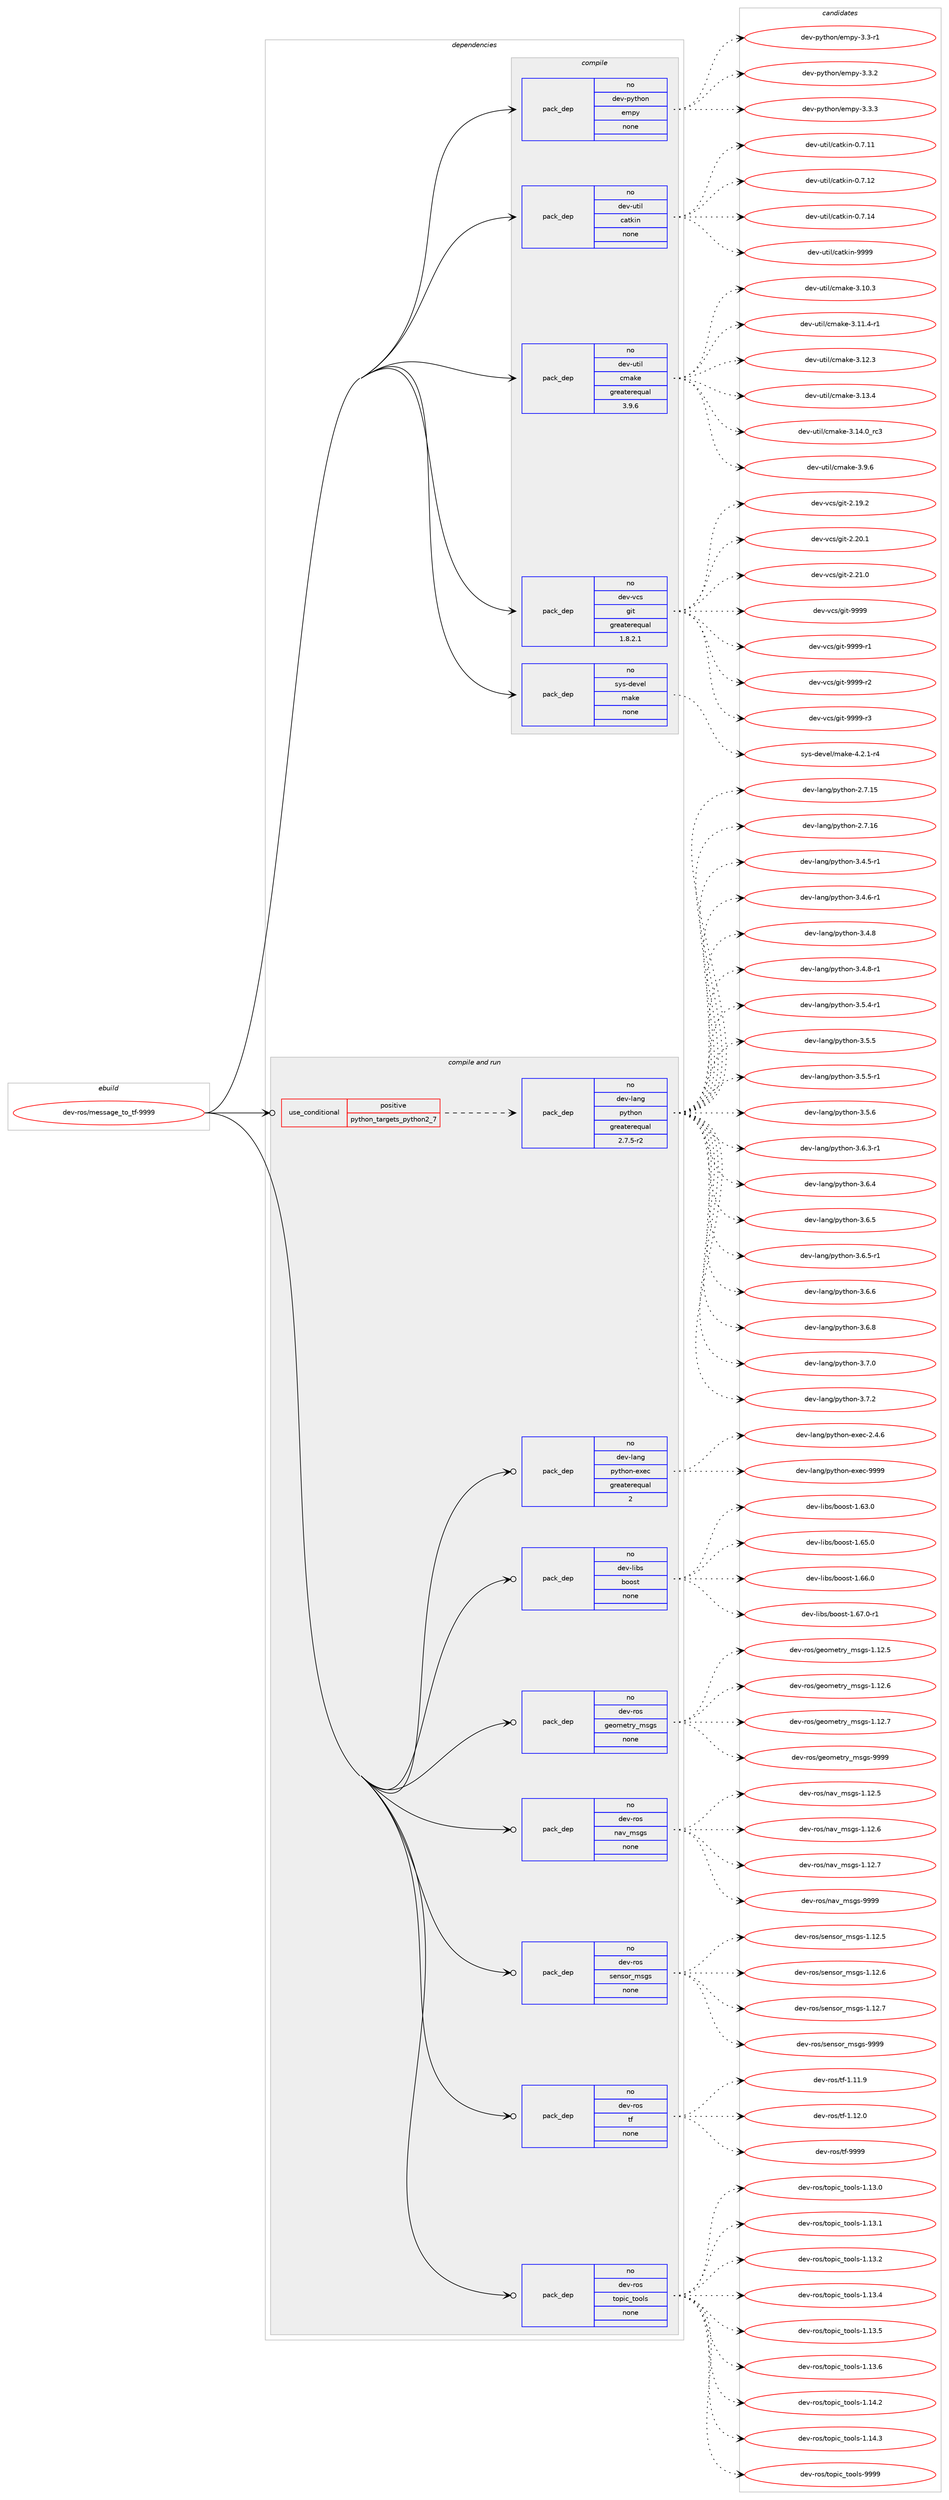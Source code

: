 digraph prolog {

# *************
# Graph options
# *************

newrank=true;
concentrate=true;
compound=true;
graph [rankdir=LR,fontname=Helvetica,fontsize=10,ranksep=1.5];#, ranksep=2.5, nodesep=0.2];
edge  [arrowhead=vee];
node  [fontname=Helvetica,fontsize=10];

# **********
# The ebuild
# **********

subgraph cluster_leftcol {
color=gray;
rank=same;
label=<<i>ebuild</i>>;
id [label="dev-ros/message_to_tf-9999", color=red, width=4, href="../dev-ros/message_to_tf-9999.svg"];
}

# ****************
# The dependencies
# ****************

subgraph cluster_midcol {
color=gray;
label=<<i>dependencies</i>>;
subgraph cluster_compile {
fillcolor="#eeeeee";
style=filled;
label=<<i>compile</i>>;
subgraph pack1047217 {
dependency1459595 [label=<<TABLE BORDER="0" CELLBORDER="1" CELLSPACING="0" CELLPADDING="4" WIDTH="220"><TR><TD ROWSPAN="6" CELLPADDING="30">pack_dep</TD></TR><TR><TD WIDTH="110">no</TD></TR><TR><TD>dev-python</TD></TR><TR><TD>empy</TD></TR><TR><TD>none</TD></TR><TR><TD></TD></TR></TABLE>>, shape=none, color=blue];
}
id:e -> dependency1459595:w [weight=20,style="solid",arrowhead="vee"];
subgraph pack1047218 {
dependency1459596 [label=<<TABLE BORDER="0" CELLBORDER="1" CELLSPACING="0" CELLPADDING="4" WIDTH="220"><TR><TD ROWSPAN="6" CELLPADDING="30">pack_dep</TD></TR><TR><TD WIDTH="110">no</TD></TR><TR><TD>dev-util</TD></TR><TR><TD>catkin</TD></TR><TR><TD>none</TD></TR><TR><TD></TD></TR></TABLE>>, shape=none, color=blue];
}
id:e -> dependency1459596:w [weight=20,style="solid",arrowhead="vee"];
subgraph pack1047219 {
dependency1459597 [label=<<TABLE BORDER="0" CELLBORDER="1" CELLSPACING="0" CELLPADDING="4" WIDTH="220"><TR><TD ROWSPAN="6" CELLPADDING="30">pack_dep</TD></TR><TR><TD WIDTH="110">no</TD></TR><TR><TD>dev-util</TD></TR><TR><TD>cmake</TD></TR><TR><TD>greaterequal</TD></TR><TR><TD>3.9.6</TD></TR></TABLE>>, shape=none, color=blue];
}
id:e -> dependency1459597:w [weight=20,style="solid",arrowhead="vee"];
subgraph pack1047220 {
dependency1459598 [label=<<TABLE BORDER="0" CELLBORDER="1" CELLSPACING="0" CELLPADDING="4" WIDTH="220"><TR><TD ROWSPAN="6" CELLPADDING="30">pack_dep</TD></TR><TR><TD WIDTH="110">no</TD></TR><TR><TD>dev-vcs</TD></TR><TR><TD>git</TD></TR><TR><TD>greaterequal</TD></TR><TR><TD>1.8.2.1</TD></TR></TABLE>>, shape=none, color=blue];
}
id:e -> dependency1459598:w [weight=20,style="solid",arrowhead="vee"];
subgraph pack1047221 {
dependency1459599 [label=<<TABLE BORDER="0" CELLBORDER="1" CELLSPACING="0" CELLPADDING="4" WIDTH="220"><TR><TD ROWSPAN="6" CELLPADDING="30">pack_dep</TD></TR><TR><TD WIDTH="110">no</TD></TR><TR><TD>sys-devel</TD></TR><TR><TD>make</TD></TR><TR><TD>none</TD></TR><TR><TD></TD></TR></TABLE>>, shape=none, color=blue];
}
id:e -> dependency1459599:w [weight=20,style="solid",arrowhead="vee"];
}
subgraph cluster_compileandrun {
fillcolor="#eeeeee";
style=filled;
label=<<i>compile and run</i>>;
subgraph cond388988 {
dependency1459600 [label=<<TABLE BORDER="0" CELLBORDER="1" CELLSPACING="0" CELLPADDING="4"><TR><TD ROWSPAN="3" CELLPADDING="10">use_conditional</TD></TR><TR><TD>positive</TD></TR><TR><TD>python_targets_python2_7</TD></TR></TABLE>>, shape=none, color=red];
subgraph pack1047222 {
dependency1459601 [label=<<TABLE BORDER="0" CELLBORDER="1" CELLSPACING="0" CELLPADDING="4" WIDTH="220"><TR><TD ROWSPAN="6" CELLPADDING="30">pack_dep</TD></TR><TR><TD WIDTH="110">no</TD></TR><TR><TD>dev-lang</TD></TR><TR><TD>python</TD></TR><TR><TD>greaterequal</TD></TR><TR><TD>2.7.5-r2</TD></TR></TABLE>>, shape=none, color=blue];
}
dependency1459600:e -> dependency1459601:w [weight=20,style="dashed",arrowhead="vee"];
}
id:e -> dependency1459600:w [weight=20,style="solid",arrowhead="odotvee"];
subgraph pack1047223 {
dependency1459602 [label=<<TABLE BORDER="0" CELLBORDER="1" CELLSPACING="0" CELLPADDING="4" WIDTH="220"><TR><TD ROWSPAN="6" CELLPADDING="30">pack_dep</TD></TR><TR><TD WIDTH="110">no</TD></TR><TR><TD>dev-lang</TD></TR><TR><TD>python-exec</TD></TR><TR><TD>greaterequal</TD></TR><TR><TD>2</TD></TR></TABLE>>, shape=none, color=blue];
}
id:e -> dependency1459602:w [weight=20,style="solid",arrowhead="odotvee"];
subgraph pack1047224 {
dependency1459603 [label=<<TABLE BORDER="0" CELLBORDER="1" CELLSPACING="0" CELLPADDING="4" WIDTH="220"><TR><TD ROWSPAN="6" CELLPADDING="30">pack_dep</TD></TR><TR><TD WIDTH="110">no</TD></TR><TR><TD>dev-libs</TD></TR><TR><TD>boost</TD></TR><TR><TD>none</TD></TR><TR><TD></TD></TR></TABLE>>, shape=none, color=blue];
}
id:e -> dependency1459603:w [weight=20,style="solid",arrowhead="odotvee"];
subgraph pack1047225 {
dependency1459604 [label=<<TABLE BORDER="0" CELLBORDER="1" CELLSPACING="0" CELLPADDING="4" WIDTH="220"><TR><TD ROWSPAN="6" CELLPADDING="30">pack_dep</TD></TR><TR><TD WIDTH="110">no</TD></TR><TR><TD>dev-ros</TD></TR><TR><TD>geometry_msgs</TD></TR><TR><TD>none</TD></TR><TR><TD></TD></TR></TABLE>>, shape=none, color=blue];
}
id:e -> dependency1459604:w [weight=20,style="solid",arrowhead="odotvee"];
subgraph pack1047226 {
dependency1459605 [label=<<TABLE BORDER="0" CELLBORDER="1" CELLSPACING="0" CELLPADDING="4" WIDTH="220"><TR><TD ROWSPAN="6" CELLPADDING="30">pack_dep</TD></TR><TR><TD WIDTH="110">no</TD></TR><TR><TD>dev-ros</TD></TR><TR><TD>nav_msgs</TD></TR><TR><TD>none</TD></TR><TR><TD></TD></TR></TABLE>>, shape=none, color=blue];
}
id:e -> dependency1459605:w [weight=20,style="solid",arrowhead="odotvee"];
subgraph pack1047227 {
dependency1459606 [label=<<TABLE BORDER="0" CELLBORDER="1" CELLSPACING="0" CELLPADDING="4" WIDTH="220"><TR><TD ROWSPAN="6" CELLPADDING="30">pack_dep</TD></TR><TR><TD WIDTH="110">no</TD></TR><TR><TD>dev-ros</TD></TR><TR><TD>sensor_msgs</TD></TR><TR><TD>none</TD></TR><TR><TD></TD></TR></TABLE>>, shape=none, color=blue];
}
id:e -> dependency1459606:w [weight=20,style="solid",arrowhead="odotvee"];
subgraph pack1047228 {
dependency1459607 [label=<<TABLE BORDER="0" CELLBORDER="1" CELLSPACING="0" CELLPADDING="4" WIDTH="220"><TR><TD ROWSPAN="6" CELLPADDING="30">pack_dep</TD></TR><TR><TD WIDTH="110">no</TD></TR><TR><TD>dev-ros</TD></TR><TR><TD>tf</TD></TR><TR><TD>none</TD></TR><TR><TD></TD></TR></TABLE>>, shape=none, color=blue];
}
id:e -> dependency1459607:w [weight=20,style="solid",arrowhead="odotvee"];
subgraph pack1047229 {
dependency1459608 [label=<<TABLE BORDER="0" CELLBORDER="1" CELLSPACING="0" CELLPADDING="4" WIDTH="220"><TR><TD ROWSPAN="6" CELLPADDING="30">pack_dep</TD></TR><TR><TD WIDTH="110">no</TD></TR><TR><TD>dev-ros</TD></TR><TR><TD>topic_tools</TD></TR><TR><TD>none</TD></TR><TR><TD></TD></TR></TABLE>>, shape=none, color=blue];
}
id:e -> dependency1459608:w [weight=20,style="solid",arrowhead="odotvee"];
}
subgraph cluster_run {
fillcolor="#eeeeee";
style=filled;
label=<<i>run</i>>;
}
}

# **************
# The candidates
# **************

subgraph cluster_choices {
rank=same;
color=gray;
label=<<i>candidates</i>>;

subgraph choice1047217 {
color=black;
nodesep=1;
choice1001011184511212111610411111047101109112121455146514511449 [label="dev-python/empy-3.3-r1", color=red, width=4,href="../dev-python/empy-3.3-r1.svg"];
choice1001011184511212111610411111047101109112121455146514650 [label="dev-python/empy-3.3.2", color=red, width=4,href="../dev-python/empy-3.3.2.svg"];
choice1001011184511212111610411111047101109112121455146514651 [label="dev-python/empy-3.3.3", color=red, width=4,href="../dev-python/empy-3.3.3.svg"];
dependency1459595:e -> choice1001011184511212111610411111047101109112121455146514511449:w [style=dotted,weight="100"];
dependency1459595:e -> choice1001011184511212111610411111047101109112121455146514650:w [style=dotted,weight="100"];
dependency1459595:e -> choice1001011184511212111610411111047101109112121455146514651:w [style=dotted,weight="100"];
}
subgraph choice1047218 {
color=black;
nodesep=1;
choice1001011184511711610510847999711610710511045484655464949 [label="dev-util/catkin-0.7.11", color=red, width=4,href="../dev-util/catkin-0.7.11.svg"];
choice1001011184511711610510847999711610710511045484655464950 [label="dev-util/catkin-0.7.12", color=red, width=4,href="../dev-util/catkin-0.7.12.svg"];
choice1001011184511711610510847999711610710511045484655464952 [label="dev-util/catkin-0.7.14", color=red, width=4,href="../dev-util/catkin-0.7.14.svg"];
choice100101118451171161051084799971161071051104557575757 [label="dev-util/catkin-9999", color=red, width=4,href="../dev-util/catkin-9999.svg"];
dependency1459596:e -> choice1001011184511711610510847999711610710511045484655464949:w [style=dotted,weight="100"];
dependency1459596:e -> choice1001011184511711610510847999711610710511045484655464950:w [style=dotted,weight="100"];
dependency1459596:e -> choice1001011184511711610510847999711610710511045484655464952:w [style=dotted,weight="100"];
dependency1459596:e -> choice100101118451171161051084799971161071051104557575757:w [style=dotted,weight="100"];
}
subgraph choice1047219 {
color=black;
nodesep=1;
choice1001011184511711610510847991099710710145514649484651 [label="dev-util/cmake-3.10.3", color=red, width=4,href="../dev-util/cmake-3.10.3.svg"];
choice10010111845117116105108479910997107101455146494946524511449 [label="dev-util/cmake-3.11.4-r1", color=red, width=4,href="../dev-util/cmake-3.11.4-r1.svg"];
choice1001011184511711610510847991099710710145514649504651 [label="dev-util/cmake-3.12.3", color=red, width=4,href="../dev-util/cmake-3.12.3.svg"];
choice1001011184511711610510847991099710710145514649514652 [label="dev-util/cmake-3.13.4", color=red, width=4,href="../dev-util/cmake-3.13.4.svg"];
choice1001011184511711610510847991099710710145514649524648951149951 [label="dev-util/cmake-3.14.0_rc3", color=red, width=4,href="../dev-util/cmake-3.14.0_rc3.svg"];
choice10010111845117116105108479910997107101455146574654 [label="dev-util/cmake-3.9.6", color=red, width=4,href="../dev-util/cmake-3.9.6.svg"];
dependency1459597:e -> choice1001011184511711610510847991099710710145514649484651:w [style=dotted,weight="100"];
dependency1459597:e -> choice10010111845117116105108479910997107101455146494946524511449:w [style=dotted,weight="100"];
dependency1459597:e -> choice1001011184511711610510847991099710710145514649504651:w [style=dotted,weight="100"];
dependency1459597:e -> choice1001011184511711610510847991099710710145514649514652:w [style=dotted,weight="100"];
dependency1459597:e -> choice1001011184511711610510847991099710710145514649524648951149951:w [style=dotted,weight="100"];
dependency1459597:e -> choice10010111845117116105108479910997107101455146574654:w [style=dotted,weight="100"];
}
subgraph choice1047220 {
color=black;
nodesep=1;
choice10010111845118991154710310511645504649574650 [label="dev-vcs/git-2.19.2", color=red, width=4,href="../dev-vcs/git-2.19.2.svg"];
choice10010111845118991154710310511645504650484649 [label="dev-vcs/git-2.20.1", color=red, width=4,href="../dev-vcs/git-2.20.1.svg"];
choice10010111845118991154710310511645504650494648 [label="dev-vcs/git-2.21.0", color=red, width=4,href="../dev-vcs/git-2.21.0.svg"];
choice1001011184511899115471031051164557575757 [label="dev-vcs/git-9999", color=red, width=4,href="../dev-vcs/git-9999.svg"];
choice10010111845118991154710310511645575757574511449 [label="dev-vcs/git-9999-r1", color=red, width=4,href="../dev-vcs/git-9999-r1.svg"];
choice10010111845118991154710310511645575757574511450 [label="dev-vcs/git-9999-r2", color=red, width=4,href="../dev-vcs/git-9999-r2.svg"];
choice10010111845118991154710310511645575757574511451 [label="dev-vcs/git-9999-r3", color=red, width=4,href="../dev-vcs/git-9999-r3.svg"];
dependency1459598:e -> choice10010111845118991154710310511645504649574650:w [style=dotted,weight="100"];
dependency1459598:e -> choice10010111845118991154710310511645504650484649:w [style=dotted,weight="100"];
dependency1459598:e -> choice10010111845118991154710310511645504650494648:w [style=dotted,weight="100"];
dependency1459598:e -> choice1001011184511899115471031051164557575757:w [style=dotted,weight="100"];
dependency1459598:e -> choice10010111845118991154710310511645575757574511449:w [style=dotted,weight="100"];
dependency1459598:e -> choice10010111845118991154710310511645575757574511450:w [style=dotted,weight="100"];
dependency1459598:e -> choice10010111845118991154710310511645575757574511451:w [style=dotted,weight="100"];
}
subgraph choice1047221 {
color=black;
nodesep=1;
choice1151211154510010111810110847109971071014552465046494511452 [label="sys-devel/make-4.2.1-r4", color=red, width=4,href="../sys-devel/make-4.2.1-r4.svg"];
dependency1459599:e -> choice1151211154510010111810110847109971071014552465046494511452:w [style=dotted,weight="100"];
}
subgraph choice1047222 {
color=black;
nodesep=1;
choice10010111845108971101034711212111610411111045504655464953 [label="dev-lang/python-2.7.15", color=red, width=4,href="../dev-lang/python-2.7.15.svg"];
choice10010111845108971101034711212111610411111045504655464954 [label="dev-lang/python-2.7.16", color=red, width=4,href="../dev-lang/python-2.7.16.svg"];
choice1001011184510897110103471121211161041111104551465246534511449 [label="dev-lang/python-3.4.5-r1", color=red, width=4,href="../dev-lang/python-3.4.5-r1.svg"];
choice1001011184510897110103471121211161041111104551465246544511449 [label="dev-lang/python-3.4.6-r1", color=red, width=4,href="../dev-lang/python-3.4.6-r1.svg"];
choice100101118451089711010347112121116104111110455146524656 [label="dev-lang/python-3.4.8", color=red, width=4,href="../dev-lang/python-3.4.8.svg"];
choice1001011184510897110103471121211161041111104551465246564511449 [label="dev-lang/python-3.4.8-r1", color=red, width=4,href="../dev-lang/python-3.4.8-r1.svg"];
choice1001011184510897110103471121211161041111104551465346524511449 [label="dev-lang/python-3.5.4-r1", color=red, width=4,href="../dev-lang/python-3.5.4-r1.svg"];
choice100101118451089711010347112121116104111110455146534653 [label="dev-lang/python-3.5.5", color=red, width=4,href="../dev-lang/python-3.5.5.svg"];
choice1001011184510897110103471121211161041111104551465346534511449 [label="dev-lang/python-3.5.5-r1", color=red, width=4,href="../dev-lang/python-3.5.5-r1.svg"];
choice100101118451089711010347112121116104111110455146534654 [label="dev-lang/python-3.5.6", color=red, width=4,href="../dev-lang/python-3.5.6.svg"];
choice1001011184510897110103471121211161041111104551465446514511449 [label="dev-lang/python-3.6.3-r1", color=red, width=4,href="../dev-lang/python-3.6.3-r1.svg"];
choice100101118451089711010347112121116104111110455146544652 [label="dev-lang/python-3.6.4", color=red, width=4,href="../dev-lang/python-3.6.4.svg"];
choice100101118451089711010347112121116104111110455146544653 [label="dev-lang/python-3.6.5", color=red, width=4,href="../dev-lang/python-3.6.5.svg"];
choice1001011184510897110103471121211161041111104551465446534511449 [label="dev-lang/python-3.6.5-r1", color=red, width=4,href="../dev-lang/python-3.6.5-r1.svg"];
choice100101118451089711010347112121116104111110455146544654 [label="dev-lang/python-3.6.6", color=red, width=4,href="../dev-lang/python-3.6.6.svg"];
choice100101118451089711010347112121116104111110455146544656 [label="dev-lang/python-3.6.8", color=red, width=4,href="../dev-lang/python-3.6.8.svg"];
choice100101118451089711010347112121116104111110455146554648 [label="dev-lang/python-3.7.0", color=red, width=4,href="../dev-lang/python-3.7.0.svg"];
choice100101118451089711010347112121116104111110455146554650 [label="dev-lang/python-3.7.2", color=red, width=4,href="../dev-lang/python-3.7.2.svg"];
dependency1459601:e -> choice10010111845108971101034711212111610411111045504655464953:w [style=dotted,weight="100"];
dependency1459601:e -> choice10010111845108971101034711212111610411111045504655464954:w [style=dotted,weight="100"];
dependency1459601:e -> choice1001011184510897110103471121211161041111104551465246534511449:w [style=dotted,weight="100"];
dependency1459601:e -> choice1001011184510897110103471121211161041111104551465246544511449:w [style=dotted,weight="100"];
dependency1459601:e -> choice100101118451089711010347112121116104111110455146524656:w [style=dotted,weight="100"];
dependency1459601:e -> choice1001011184510897110103471121211161041111104551465246564511449:w [style=dotted,weight="100"];
dependency1459601:e -> choice1001011184510897110103471121211161041111104551465346524511449:w [style=dotted,weight="100"];
dependency1459601:e -> choice100101118451089711010347112121116104111110455146534653:w [style=dotted,weight="100"];
dependency1459601:e -> choice1001011184510897110103471121211161041111104551465346534511449:w [style=dotted,weight="100"];
dependency1459601:e -> choice100101118451089711010347112121116104111110455146534654:w [style=dotted,weight="100"];
dependency1459601:e -> choice1001011184510897110103471121211161041111104551465446514511449:w [style=dotted,weight="100"];
dependency1459601:e -> choice100101118451089711010347112121116104111110455146544652:w [style=dotted,weight="100"];
dependency1459601:e -> choice100101118451089711010347112121116104111110455146544653:w [style=dotted,weight="100"];
dependency1459601:e -> choice1001011184510897110103471121211161041111104551465446534511449:w [style=dotted,weight="100"];
dependency1459601:e -> choice100101118451089711010347112121116104111110455146544654:w [style=dotted,weight="100"];
dependency1459601:e -> choice100101118451089711010347112121116104111110455146544656:w [style=dotted,weight="100"];
dependency1459601:e -> choice100101118451089711010347112121116104111110455146554648:w [style=dotted,weight="100"];
dependency1459601:e -> choice100101118451089711010347112121116104111110455146554650:w [style=dotted,weight="100"];
}
subgraph choice1047223 {
color=black;
nodesep=1;
choice1001011184510897110103471121211161041111104510112010199455046524654 [label="dev-lang/python-exec-2.4.6", color=red, width=4,href="../dev-lang/python-exec-2.4.6.svg"];
choice10010111845108971101034711212111610411111045101120101994557575757 [label="dev-lang/python-exec-9999", color=red, width=4,href="../dev-lang/python-exec-9999.svg"];
dependency1459602:e -> choice1001011184510897110103471121211161041111104510112010199455046524654:w [style=dotted,weight="100"];
dependency1459602:e -> choice10010111845108971101034711212111610411111045101120101994557575757:w [style=dotted,weight="100"];
}
subgraph choice1047224 {
color=black;
nodesep=1;
choice1001011184510810598115479811111111511645494654514648 [label="dev-libs/boost-1.63.0", color=red, width=4,href="../dev-libs/boost-1.63.0.svg"];
choice1001011184510810598115479811111111511645494654534648 [label="dev-libs/boost-1.65.0", color=red, width=4,href="../dev-libs/boost-1.65.0.svg"];
choice1001011184510810598115479811111111511645494654544648 [label="dev-libs/boost-1.66.0", color=red, width=4,href="../dev-libs/boost-1.66.0.svg"];
choice10010111845108105981154798111111115116454946545546484511449 [label="dev-libs/boost-1.67.0-r1", color=red, width=4,href="../dev-libs/boost-1.67.0-r1.svg"];
dependency1459603:e -> choice1001011184510810598115479811111111511645494654514648:w [style=dotted,weight="100"];
dependency1459603:e -> choice1001011184510810598115479811111111511645494654534648:w [style=dotted,weight="100"];
dependency1459603:e -> choice1001011184510810598115479811111111511645494654544648:w [style=dotted,weight="100"];
dependency1459603:e -> choice10010111845108105981154798111111115116454946545546484511449:w [style=dotted,weight="100"];
}
subgraph choice1047225 {
color=black;
nodesep=1;
choice10010111845114111115471031011111091011161141219510911510311545494649504653 [label="dev-ros/geometry_msgs-1.12.5", color=red, width=4,href="../dev-ros/geometry_msgs-1.12.5.svg"];
choice10010111845114111115471031011111091011161141219510911510311545494649504654 [label="dev-ros/geometry_msgs-1.12.6", color=red, width=4,href="../dev-ros/geometry_msgs-1.12.6.svg"];
choice10010111845114111115471031011111091011161141219510911510311545494649504655 [label="dev-ros/geometry_msgs-1.12.7", color=red, width=4,href="../dev-ros/geometry_msgs-1.12.7.svg"];
choice1001011184511411111547103101111109101116114121951091151031154557575757 [label="dev-ros/geometry_msgs-9999", color=red, width=4,href="../dev-ros/geometry_msgs-9999.svg"];
dependency1459604:e -> choice10010111845114111115471031011111091011161141219510911510311545494649504653:w [style=dotted,weight="100"];
dependency1459604:e -> choice10010111845114111115471031011111091011161141219510911510311545494649504654:w [style=dotted,weight="100"];
dependency1459604:e -> choice10010111845114111115471031011111091011161141219510911510311545494649504655:w [style=dotted,weight="100"];
dependency1459604:e -> choice1001011184511411111547103101111109101116114121951091151031154557575757:w [style=dotted,weight="100"];
}
subgraph choice1047226 {
color=black;
nodesep=1;
choice1001011184511411111547110971189510911510311545494649504653 [label="dev-ros/nav_msgs-1.12.5", color=red, width=4,href="../dev-ros/nav_msgs-1.12.5.svg"];
choice1001011184511411111547110971189510911510311545494649504654 [label="dev-ros/nav_msgs-1.12.6", color=red, width=4,href="../dev-ros/nav_msgs-1.12.6.svg"];
choice1001011184511411111547110971189510911510311545494649504655 [label="dev-ros/nav_msgs-1.12.7", color=red, width=4,href="../dev-ros/nav_msgs-1.12.7.svg"];
choice100101118451141111154711097118951091151031154557575757 [label="dev-ros/nav_msgs-9999", color=red, width=4,href="../dev-ros/nav_msgs-9999.svg"];
dependency1459605:e -> choice1001011184511411111547110971189510911510311545494649504653:w [style=dotted,weight="100"];
dependency1459605:e -> choice1001011184511411111547110971189510911510311545494649504654:w [style=dotted,weight="100"];
dependency1459605:e -> choice1001011184511411111547110971189510911510311545494649504655:w [style=dotted,weight="100"];
dependency1459605:e -> choice100101118451141111154711097118951091151031154557575757:w [style=dotted,weight="100"];
}
subgraph choice1047227 {
color=black;
nodesep=1;
choice10010111845114111115471151011101151111149510911510311545494649504653 [label="dev-ros/sensor_msgs-1.12.5", color=red, width=4,href="../dev-ros/sensor_msgs-1.12.5.svg"];
choice10010111845114111115471151011101151111149510911510311545494649504654 [label="dev-ros/sensor_msgs-1.12.6", color=red, width=4,href="../dev-ros/sensor_msgs-1.12.6.svg"];
choice10010111845114111115471151011101151111149510911510311545494649504655 [label="dev-ros/sensor_msgs-1.12.7", color=red, width=4,href="../dev-ros/sensor_msgs-1.12.7.svg"];
choice1001011184511411111547115101110115111114951091151031154557575757 [label="dev-ros/sensor_msgs-9999", color=red, width=4,href="../dev-ros/sensor_msgs-9999.svg"];
dependency1459606:e -> choice10010111845114111115471151011101151111149510911510311545494649504653:w [style=dotted,weight="100"];
dependency1459606:e -> choice10010111845114111115471151011101151111149510911510311545494649504654:w [style=dotted,weight="100"];
dependency1459606:e -> choice10010111845114111115471151011101151111149510911510311545494649504655:w [style=dotted,weight="100"];
dependency1459606:e -> choice1001011184511411111547115101110115111114951091151031154557575757:w [style=dotted,weight="100"];
}
subgraph choice1047228 {
color=black;
nodesep=1;
choice100101118451141111154711610245494649494657 [label="dev-ros/tf-1.11.9", color=red, width=4,href="../dev-ros/tf-1.11.9.svg"];
choice100101118451141111154711610245494649504648 [label="dev-ros/tf-1.12.0", color=red, width=4,href="../dev-ros/tf-1.12.0.svg"];
choice10010111845114111115471161024557575757 [label="dev-ros/tf-9999", color=red, width=4,href="../dev-ros/tf-9999.svg"];
dependency1459607:e -> choice100101118451141111154711610245494649494657:w [style=dotted,weight="100"];
dependency1459607:e -> choice100101118451141111154711610245494649504648:w [style=dotted,weight="100"];
dependency1459607:e -> choice10010111845114111115471161024557575757:w [style=dotted,weight="100"];
}
subgraph choice1047229 {
color=black;
nodesep=1;
choice1001011184511411111547116111112105999511611111110811545494649514648 [label="dev-ros/topic_tools-1.13.0", color=red, width=4,href="../dev-ros/topic_tools-1.13.0.svg"];
choice1001011184511411111547116111112105999511611111110811545494649514649 [label="dev-ros/topic_tools-1.13.1", color=red, width=4,href="../dev-ros/topic_tools-1.13.1.svg"];
choice1001011184511411111547116111112105999511611111110811545494649514650 [label="dev-ros/topic_tools-1.13.2", color=red, width=4,href="../dev-ros/topic_tools-1.13.2.svg"];
choice1001011184511411111547116111112105999511611111110811545494649514652 [label="dev-ros/topic_tools-1.13.4", color=red, width=4,href="../dev-ros/topic_tools-1.13.4.svg"];
choice1001011184511411111547116111112105999511611111110811545494649514653 [label="dev-ros/topic_tools-1.13.5", color=red, width=4,href="../dev-ros/topic_tools-1.13.5.svg"];
choice1001011184511411111547116111112105999511611111110811545494649514654 [label="dev-ros/topic_tools-1.13.6", color=red, width=4,href="../dev-ros/topic_tools-1.13.6.svg"];
choice1001011184511411111547116111112105999511611111110811545494649524650 [label="dev-ros/topic_tools-1.14.2", color=red, width=4,href="../dev-ros/topic_tools-1.14.2.svg"];
choice1001011184511411111547116111112105999511611111110811545494649524651 [label="dev-ros/topic_tools-1.14.3", color=red, width=4,href="../dev-ros/topic_tools-1.14.3.svg"];
choice100101118451141111154711611111210599951161111111081154557575757 [label="dev-ros/topic_tools-9999", color=red, width=4,href="../dev-ros/topic_tools-9999.svg"];
dependency1459608:e -> choice1001011184511411111547116111112105999511611111110811545494649514648:w [style=dotted,weight="100"];
dependency1459608:e -> choice1001011184511411111547116111112105999511611111110811545494649514649:w [style=dotted,weight="100"];
dependency1459608:e -> choice1001011184511411111547116111112105999511611111110811545494649514650:w [style=dotted,weight="100"];
dependency1459608:e -> choice1001011184511411111547116111112105999511611111110811545494649514652:w [style=dotted,weight="100"];
dependency1459608:e -> choice1001011184511411111547116111112105999511611111110811545494649514653:w [style=dotted,weight="100"];
dependency1459608:e -> choice1001011184511411111547116111112105999511611111110811545494649514654:w [style=dotted,weight="100"];
dependency1459608:e -> choice1001011184511411111547116111112105999511611111110811545494649524650:w [style=dotted,weight="100"];
dependency1459608:e -> choice1001011184511411111547116111112105999511611111110811545494649524651:w [style=dotted,weight="100"];
dependency1459608:e -> choice100101118451141111154711611111210599951161111111081154557575757:w [style=dotted,weight="100"];
}
}

}
